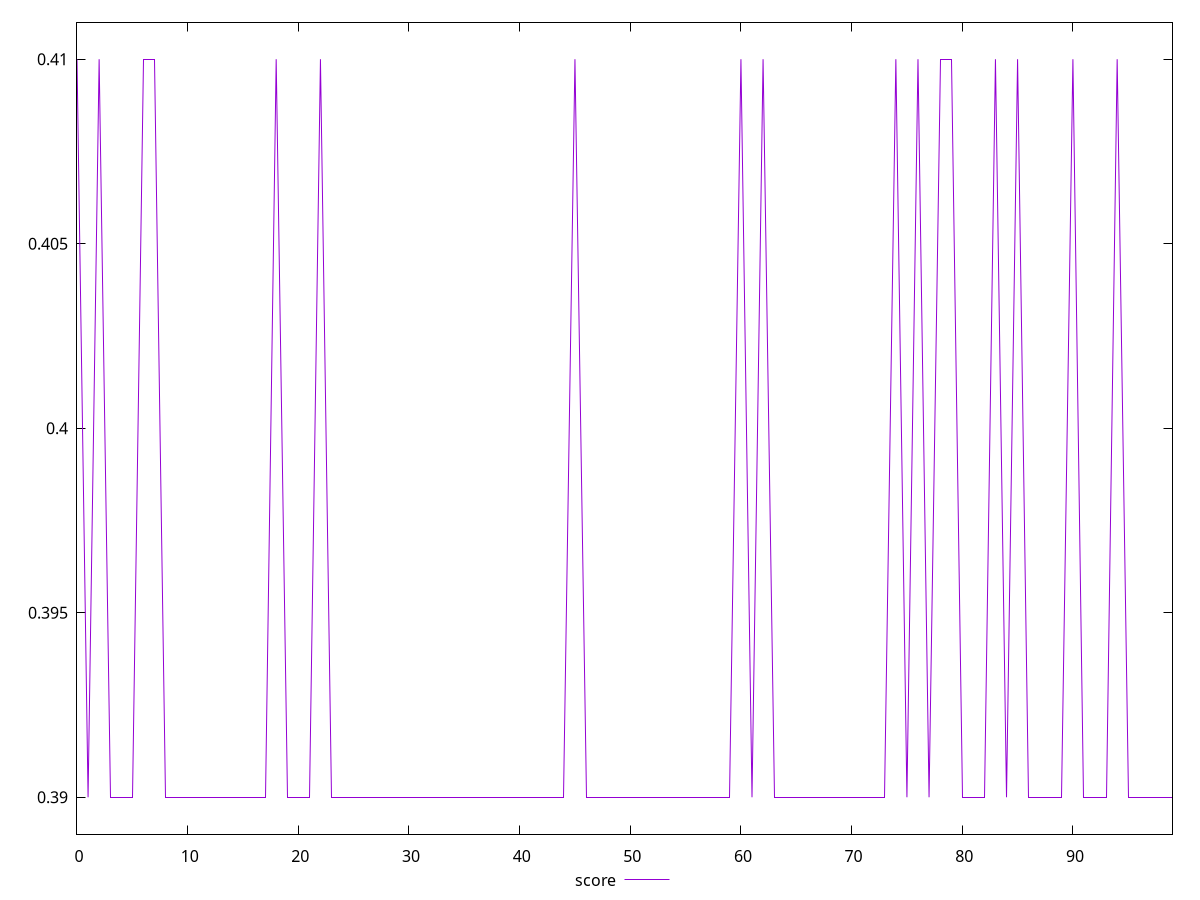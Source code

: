 reset

$score <<EOF
0 0.41
1 0.39
2 0.41
3 0.39
4 0.39
5 0.39
6 0.41
7 0.41
8 0.39
9 0.39
10 0.39
11 0.39
12 0.39
13 0.39
14 0.39
15 0.39
16 0.39
17 0.39
18 0.41
19 0.39
20 0.39
21 0.39
22 0.41
23 0.39
24 0.39
25 0.39
26 0.39
27 0.39
28 0.39
29 0.39
30 0.39
31 0.39
32 0.39
33 0.39
34 0.39
35 0.39
36 0.39
37 0.39
38 0.39
39 0.39
40 0.39
41 0.39
42 0.39
43 0.39
44 0.39
45 0.41
46 0.39
47 0.39
48 0.39
49 0.39
50 0.39
51 0.39
52 0.39
53 0.39
54 0.39
55 0.39
56 0.39
57 0.39
58 0.39
59 0.39
60 0.41
61 0.39
62 0.41
63 0.39
64 0.39
65 0.39
66 0.39
67 0.39
68 0.39
69 0.39
70 0.39
71 0.39
72 0.39
73 0.39
74 0.41
75 0.39
76 0.41
77 0.39
78 0.41
79 0.41
80 0.39
81 0.39
82 0.39
83 0.41
84 0.39
85 0.41
86 0.39
87 0.39
88 0.39
89 0.39
90 0.41
91 0.39
92 0.39
93 0.39
94 0.41
95 0.39
96 0.39
97 0.39
98 0.39
99 0.39
EOF

set key outside below
set xrange [0:99]
set yrange [0.389:0.411]
set trange [0.389:0.411]
set terminal svg size 640, 500 enhanced background rgb 'white'
set output "report_00009_2021-02-08T22-37-41.559Z/uses-webp-images/samples/pages+cached/score/values.svg"

plot $score title "score" with line

reset
